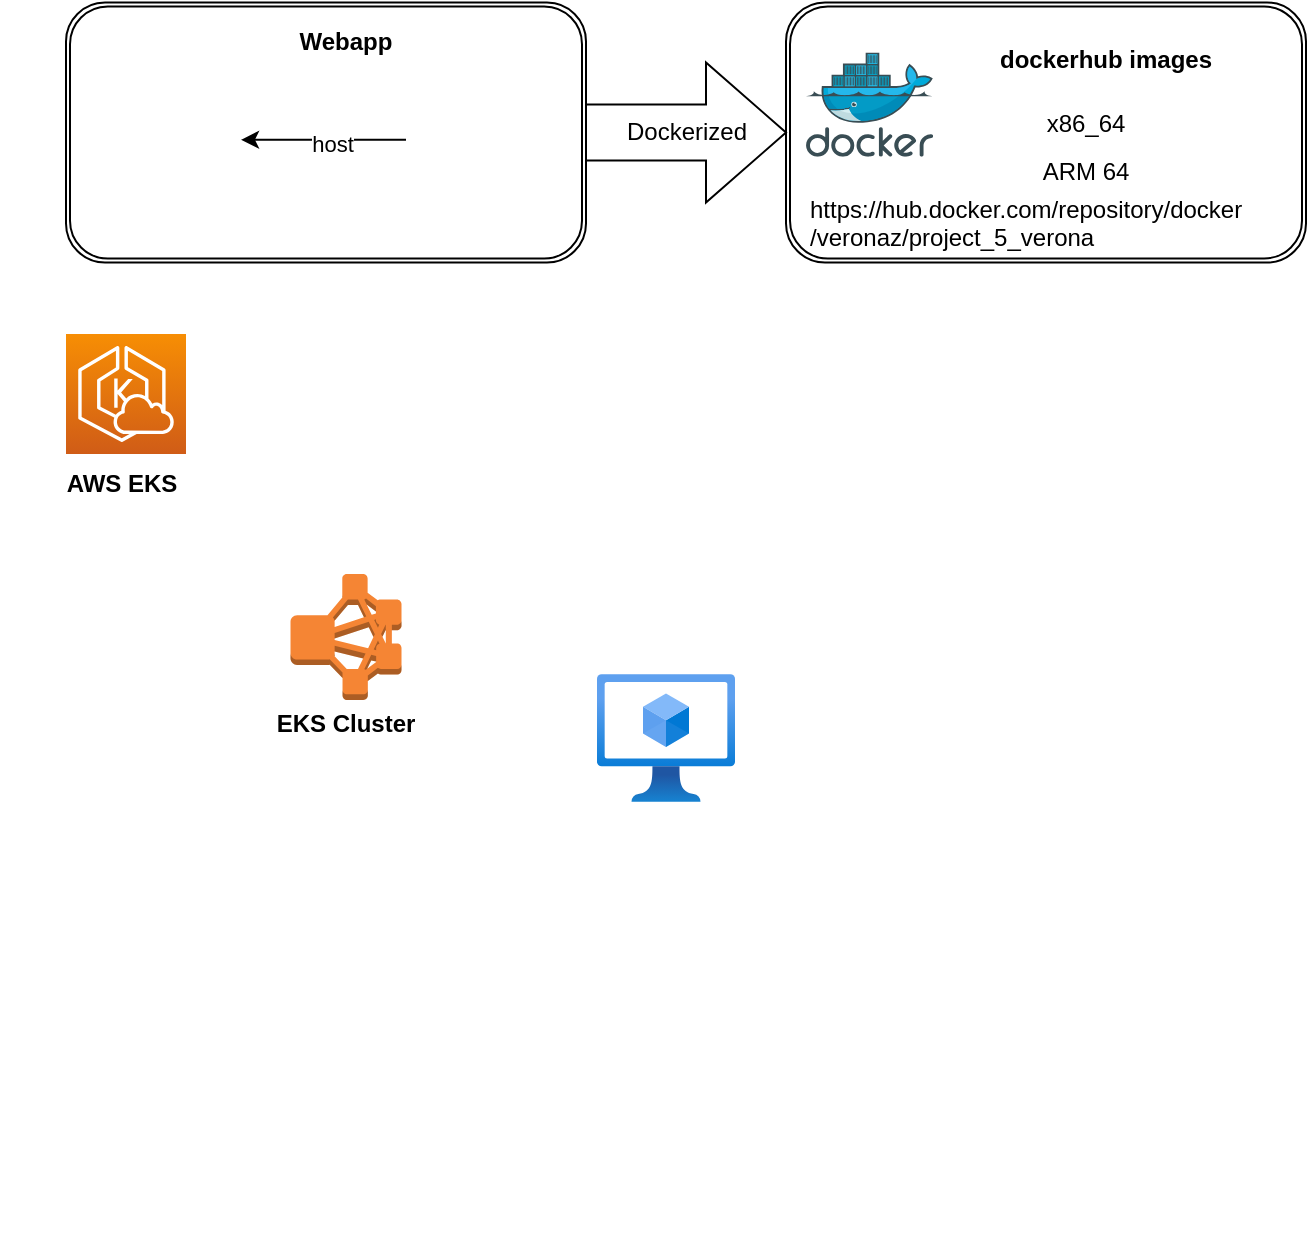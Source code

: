 <mxfile version="21.6.1" type="github">
  <diagram name="Page-1" id="1AczGnW73k5XlJmuj2Ov">
    <mxGraphModel dx="984" dy="569" grid="1" gridSize="10" guides="1" tooltips="1" connect="1" arrows="1" fold="1" page="1" pageScale="1" pageWidth="850" pageHeight="1100" math="0" shadow="0">
      <root>
        <mxCell id="0" />
        <mxCell id="1" parent="0" />
        <mxCell id="67bZfnRdbJqTuJRju34Y-14" value="" style="shape=ext;double=1;rounded=1;whiteSpace=wrap;html=1;" vertex="1" parent="1">
          <mxGeometry x="400" y="14.25" width="260" height="130" as="geometry" />
        </mxCell>
        <mxCell id="67bZfnRdbJqTuJRju34Y-9" value="" style="shape=ext;double=1;rounded=1;whiteSpace=wrap;html=1;" vertex="1" parent="1">
          <mxGeometry x="40" y="14.25" width="260" height="130" as="geometry" />
        </mxCell>
        <mxCell id="67bZfnRdbJqTuJRju34Y-2" value="" style="image;sketch=0;aspect=fixed;html=1;points=[];align=center;fontSize=12;image=img/lib/mscae/Docker.svg;" vertex="1" parent="1">
          <mxGeometry x="410" y="39.25" width="63.55" height="52.11" as="geometry" />
        </mxCell>
        <mxCell id="67bZfnRdbJqTuJRju34Y-18" value="" style="edgeStyle=orthogonalEdgeStyle;rounded=0;orthogonalLoop=1;jettySize=auto;html=1;" edge="1" parent="1" source="67bZfnRdbJqTuJRju34Y-3" target="67bZfnRdbJqTuJRju34Y-5">
          <mxGeometry relative="1" as="geometry" />
        </mxCell>
        <mxCell id="67bZfnRdbJqTuJRju34Y-19" value="host" style="edgeLabel;html=1;align=center;verticalAlign=middle;resizable=0;points=[];" vertex="1" connectable="0" parent="67bZfnRdbJqTuJRju34Y-18">
          <mxGeometry x="-0.103" y="2" relative="1" as="geometry">
            <mxPoint as="offset" />
          </mxGeometry>
        </mxCell>
        <mxCell id="67bZfnRdbJqTuJRju34Y-3" value="" style="shape=image;verticalLabelPosition=bottom;labelBackgroundColor=default;verticalAlign=top;aspect=fixed;imageAspect=0;image=https://1000logos.net/wp-content/uploads/2020/08/Nginx-Logo-500x313.png;" vertex="1" parent="1">
          <mxGeometry x="210" y="61.53" width="68.24" height="42.72" as="geometry" />
        </mxCell>
        <mxCell id="67bZfnRdbJqTuJRju34Y-5" value="" style="shape=image;verticalLabelPosition=bottom;labelBackgroundColor=default;verticalAlign=top;aspect=fixed;imageAspect=0;image=https://www.datocms-assets.com/45470/1631110818-logo-react-js.png;clipPath=inset(0.76% 22.67% 0% 22.33%);" vertex="1" parent="1">
          <mxGeometry x="60" y="42.89" width="67.519" height="80" as="geometry" />
        </mxCell>
        <mxCell id="67bZfnRdbJqTuJRju34Y-10" value="Dockerized" style="html=1;shadow=0;dashed=0;align=center;verticalAlign=middle;shape=mxgraph.arrows2.arrow;dy=0.6;dx=40;notch=0;" vertex="1" parent="1">
          <mxGeometry x="300" y="44.25" width="100" height="70" as="geometry" />
        </mxCell>
        <mxCell id="67bZfnRdbJqTuJRju34Y-11" value="x86_64" style="text;html=1;strokeColor=none;fillColor=none;align=center;verticalAlign=middle;whiteSpace=wrap;rounded=0;" vertex="1" parent="1">
          <mxGeometry x="520" y="59.55" width="60" height="30" as="geometry" />
        </mxCell>
        <mxCell id="67bZfnRdbJqTuJRju34Y-12" value="ARM 64" style="text;html=1;strokeColor=none;fillColor=none;align=center;verticalAlign=middle;whiteSpace=wrap;rounded=0;" vertex="1" parent="1">
          <mxGeometry x="520" y="84.25" width="60" height="30" as="geometry" />
        </mxCell>
        <mxCell id="67bZfnRdbJqTuJRju34Y-13" value="&lt;b&gt;dockerhub images&lt;/b&gt;" style="text;html=1;strokeColor=none;fillColor=none;align=center;verticalAlign=middle;whiteSpace=wrap;rounded=0;" vertex="1" parent="1">
          <mxGeometry x="500" y="27.89" width="120" height="30" as="geometry" />
        </mxCell>
        <mxCell id="67bZfnRdbJqTuJRju34Y-15" value="&lt;b&gt;Webapp&lt;/b&gt;" style="text;html=1;strokeColor=none;fillColor=none;align=center;verticalAlign=middle;whiteSpace=wrap;rounded=0;" vertex="1" parent="1">
          <mxGeometry x="120" y="18.5" width="120" height="30" as="geometry" />
        </mxCell>
        <UserObject label="https://hub.docker.com/repository/docker&#xa;/veronaz/project_5_verona" link="link to dockerhub repo" id="67bZfnRdbJqTuJRju34Y-16">
          <mxCell style="text;whiteSpace=wrap;" vertex="1" parent="1">
            <mxGeometry x="410" y="104.25" width="250" height="40" as="geometry" />
          </mxCell>
        </UserObject>
        <mxCell id="67bZfnRdbJqTuJRju34Y-20" value="" style="sketch=0;points=[[0,0,0],[0.25,0,0],[0.5,0,0],[0.75,0,0],[1,0,0],[0,1,0],[0.25,1,0],[0.5,1,0],[0.75,1,0],[1,1,0],[0,0.25,0],[0,0.5,0],[0,0.75,0],[1,0.25,0],[1,0.5,0],[1,0.75,0]];outlineConnect=0;fontColor=#232F3E;gradientColor=#F78E04;gradientDirection=north;fillColor=#D05C17;strokeColor=#ffffff;dashed=0;verticalLabelPosition=bottom;verticalAlign=top;align=center;html=1;fontSize=12;fontStyle=0;aspect=fixed;shape=mxgraph.aws4.resourceIcon;resIcon=mxgraph.aws4.eks_cloud;movable=0;resizable=0;rotatable=0;deletable=0;editable=0;locked=1;connectable=0;" vertex="1" parent="1">
          <mxGeometry x="40" y="180" width="60" height="60" as="geometry" />
        </mxCell>
        <mxCell id="67bZfnRdbJqTuJRju34Y-22" value="" style="outlineConnect=0;dashed=0;verticalLabelPosition=bottom;verticalAlign=top;align=center;html=1;shape=mxgraph.aws3.emr_cluster;fillColor=#F58534;gradientColor=none;movable=1;resizable=1;rotatable=1;deletable=1;editable=1;locked=0;connectable=1;" vertex="1" parent="1">
          <mxGeometry x="152.25" y="300" width="55.5" height="63" as="geometry" />
        </mxCell>
        <mxCell id="67bZfnRdbJqTuJRju34Y-23" value="&lt;b&gt;AWS EKS&lt;/b&gt;" style="text;html=1;strokeColor=none;fillColor=none;align=center;verticalAlign=middle;whiteSpace=wrap;rounded=0;movable=0;resizable=0;rotatable=0;deletable=0;editable=0;locked=1;connectable=0;" vertex="1" parent="1">
          <mxGeometry x="7.52" y="240" width="120" height="30" as="geometry" />
        </mxCell>
        <mxCell id="67bZfnRdbJqTuJRju34Y-24" value="&lt;b&gt;EKS Cluster&lt;/b&gt;" style="text;html=1;strokeColor=none;fillColor=none;align=center;verticalAlign=middle;whiteSpace=wrap;rounded=0;movable=1;resizable=1;rotatable=1;deletable=1;editable=1;locked=0;connectable=1;" vertex="1" parent="1">
          <mxGeometry x="120" y="360" width="120" height="30" as="geometry" />
        </mxCell>
        <mxCell id="67bZfnRdbJqTuJRju34Y-25" value="" style="image;aspect=fixed;html=1;points=[];align=center;fontSize=12;image=img/lib/azure2/compute/Virtual_Machines_Classic.svg;" vertex="1" parent="1">
          <mxGeometry x="305.5" y="350" width="69" height="64" as="geometry" />
        </mxCell>
        <mxCell id="67bZfnRdbJqTuJRju34Y-27" value="" style="shape=image;html=1;verticalAlign=top;verticalLabelPosition=bottom;labelBackgroundColor=#ffffff;imageAspect=0;aspect=fixed;image=https://cdn1.iconfinder.com/data/icons/hawcons/32/698678-icon-70-document-code-128.png" vertex="1" parent="1">
          <mxGeometry x="450" y="363" width="128" height="128" as="geometry" />
        </mxCell>
        <mxCell id="67bZfnRdbJqTuJRju34Y-28" value="" style="shape=image;html=1;verticalAlign=top;verticalLabelPosition=bottom;labelBackgroundColor=#ffffff;imageAspect=0;aspect=fixed;image=https://cdn2.iconfinder.com/data/icons/whcompare-isometric-web-hosting-servers/50/ssl-certificate-128.png" vertex="1" parent="1">
          <mxGeometry x="276" y="500" width="128" height="128" as="geometry" />
        </mxCell>
      </root>
    </mxGraphModel>
  </diagram>
</mxfile>
